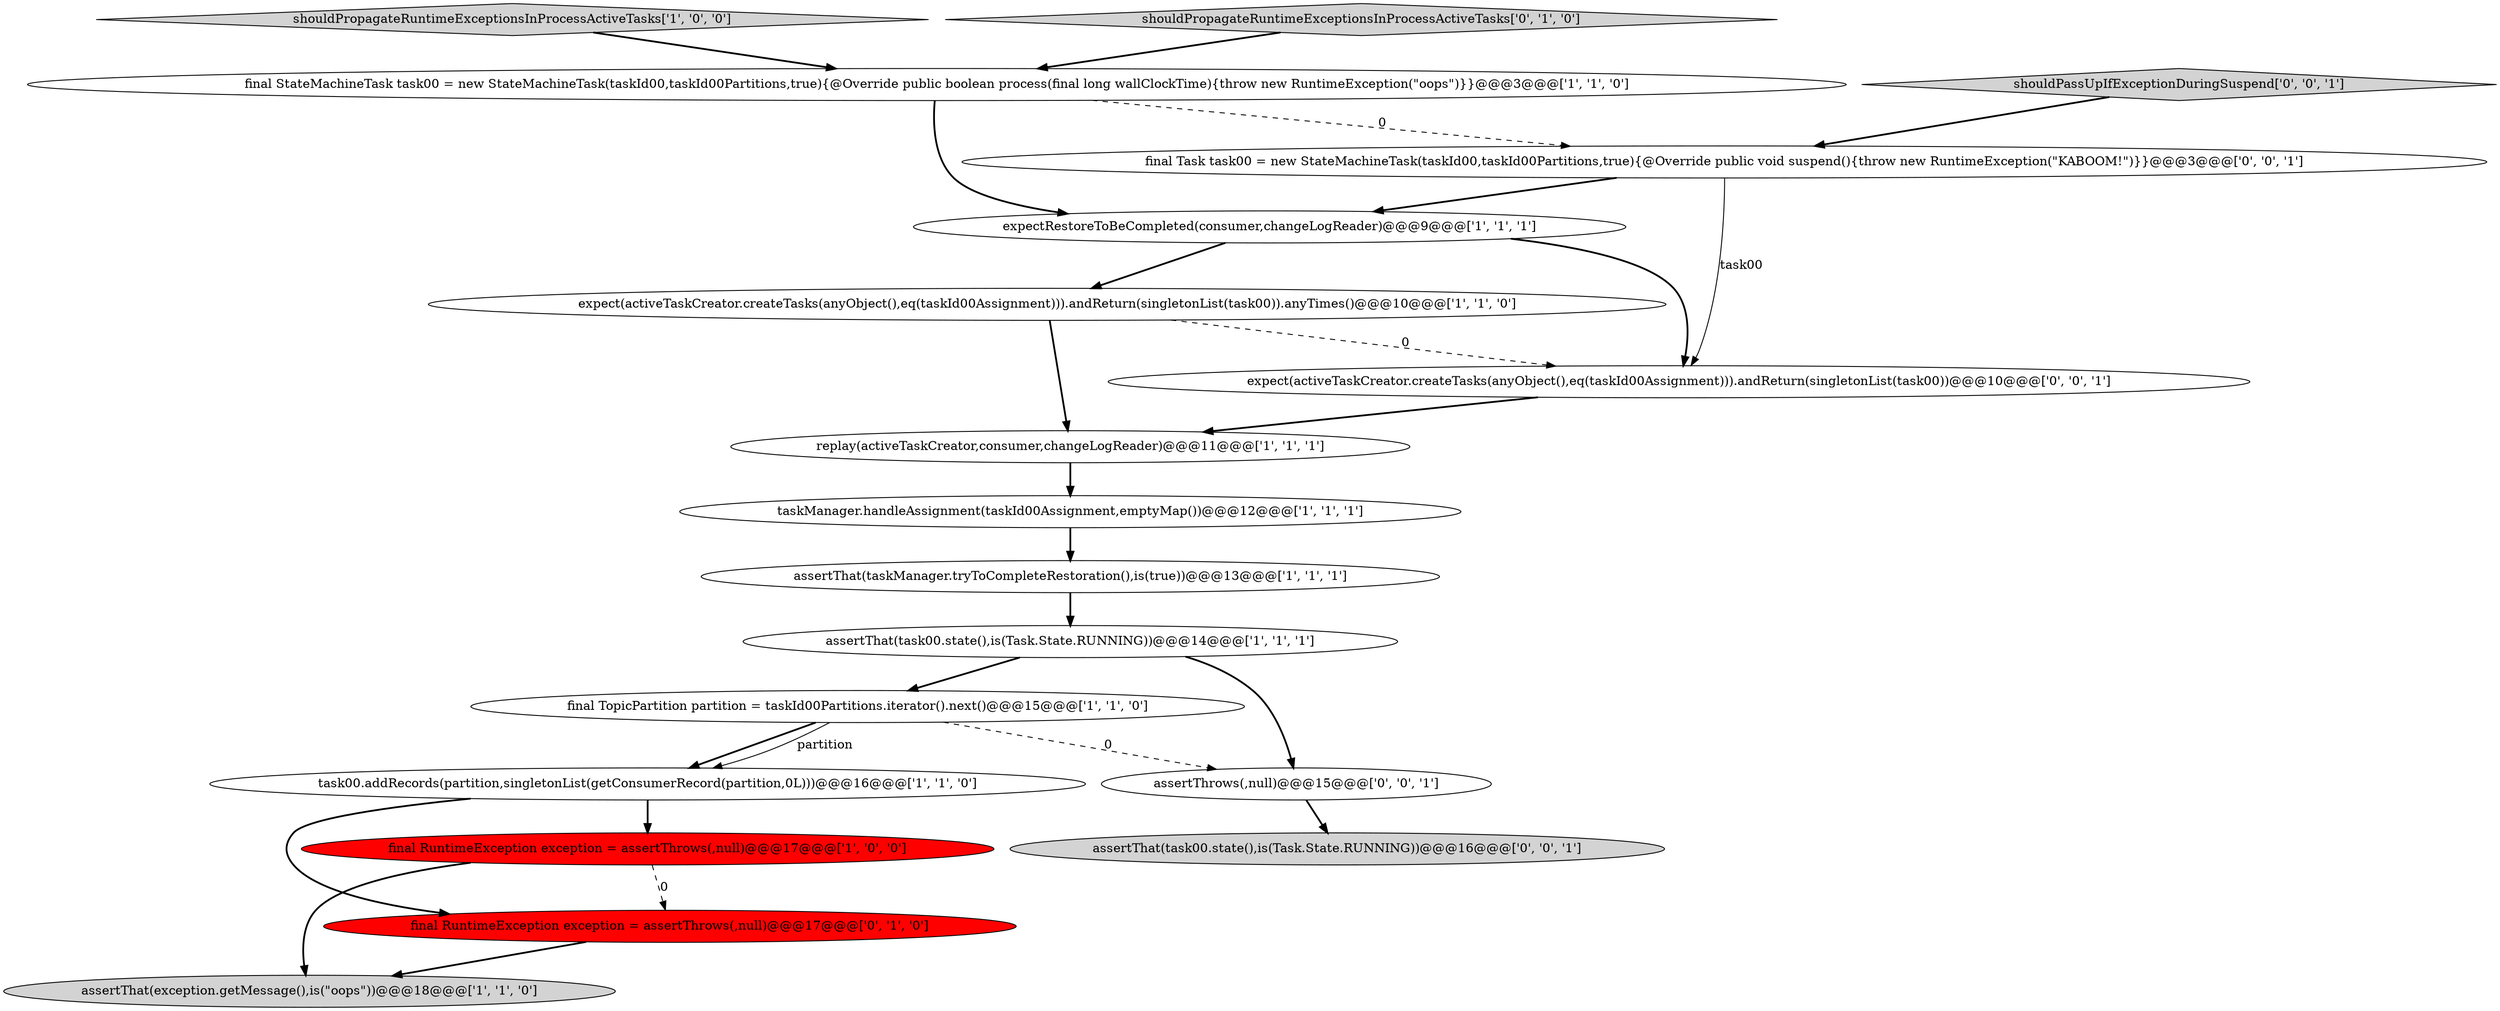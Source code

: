 digraph {
14 [style = filled, label = "expect(activeTaskCreator.createTasks(anyObject(),eq(taskId00Assignment))).andReturn(singletonList(task00))@@@10@@@['0', '0', '1']", fillcolor = white, shape = ellipse image = "AAA0AAABBB3BBB"];
5 [style = filled, label = "final TopicPartition partition = taskId00Partitions.iterator().next()@@@15@@@['1', '1', '0']", fillcolor = white, shape = ellipse image = "AAA0AAABBB1BBB"];
9 [style = filled, label = "shouldPropagateRuntimeExceptionsInProcessActiveTasks['1', '0', '0']", fillcolor = lightgray, shape = diamond image = "AAA0AAABBB1BBB"];
15 [style = filled, label = "final Task task00 = new StateMachineTask(taskId00,taskId00Partitions,true){@Override public void suspend(){throw new RuntimeException(\"KABOOM!\")}}@@@3@@@['0', '0', '1']", fillcolor = white, shape = ellipse image = "AAA0AAABBB3BBB"];
13 [style = filled, label = "shouldPropagateRuntimeExceptionsInProcessActiveTasks['0', '1', '0']", fillcolor = lightgray, shape = diamond image = "AAA0AAABBB2BBB"];
16 [style = filled, label = "assertThrows(,null)@@@15@@@['0', '0', '1']", fillcolor = white, shape = ellipse image = "AAA0AAABBB3BBB"];
11 [style = filled, label = "assertThat(taskManager.tryToCompleteRestoration(),is(true))@@@13@@@['1', '1', '1']", fillcolor = white, shape = ellipse image = "AAA0AAABBB1BBB"];
6 [style = filled, label = "final RuntimeException exception = assertThrows(,null)@@@17@@@['1', '0', '0']", fillcolor = red, shape = ellipse image = "AAA1AAABBB1BBB"];
8 [style = filled, label = "task00.addRecords(partition,singletonList(getConsumerRecord(partition,0L)))@@@16@@@['1', '1', '0']", fillcolor = white, shape = ellipse image = "AAA0AAABBB1BBB"];
7 [style = filled, label = "taskManager.handleAssignment(taskId00Assignment,emptyMap())@@@12@@@['1', '1', '1']", fillcolor = white, shape = ellipse image = "AAA0AAABBB1BBB"];
2 [style = filled, label = "assertThat(task00.state(),is(Task.State.RUNNING))@@@14@@@['1', '1', '1']", fillcolor = white, shape = ellipse image = "AAA0AAABBB1BBB"];
4 [style = filled, label = "final StateMachineTask task00 = new StateMachineTask(taskId00,taskId00Partitions,true){@Override public boolean process(final long wallClockTime){throw new RuntimeException(\"oops\")}}@@@3@@@['1', '1', '0']", fillcolor = white, shape = ellipse image = "AAA0AAABBB1BBB"];
0 [style = filled, label = "expectRestoreToBeCompleted(consumer,changeLogReader)@@@9@@@['1', '1', '1']", fillcolor = white, shape = ellipse image = "AAA0AAABBB1BBB"];
1 [style = filled, label = "assertThat(exception.getMessage(),is(\"oops\"))@@@18@@@['1', '1', '0']", fillcolor = lightgray, shape = ellipse image = "AAA0AAABBB1BBB"];
10 [style = filled, label = "replay(activeTaskCreator,consumer,changeLogReader)@@@11@@@['1', '1', '1']", fillcolor = white, shape = ellipse image = "AAA0AAABBB1BBB"];
3 [style = filled, label = "expect(activeTaskCreator.createTasks(anyObject(),eq(taskId00Assignment))).andReturn(singletonList(task00)).anyTimes()@@@10@@@['1', '1', '0']", fillcolor = white, shape = ellipse image = "AAA0AAABBB1BBB"];
18 [style = filled, label = "assertThat(task00.state(),is(Task.State.RUNNING))@@@16@@@['0', '0', '1']", fillcolor = lightgray, shape = ellipse image = "AAA0AAABBB3BBB"];
12 [style = filled, label = "final RuntimeException exception = assertThrows(,null)@@@17@@@['0', '1', '0']", fillcolor = red, shape = ellipse image = "AAA1AAABBB2BBB"];
17 [style = filled, label = "shouldPassUpIfExceptionDuringSuspend['0', '0', '1']", fillcolor = lightgray, shape = diamond image = "AAA0AAABBB3BBB"];
0->3 [style = bold, label=""];
5->8 [style = bold, label=""];
7->11 [style = bold, label=""];
16->18 [style = bold, label=""];
9->4 [style = bold, label=""];
14->10 [style = bold, label=""];
8->6 [style = bold, label=""];
12->1 [style = bold, label=""];
10->7 [style = bold, label=""];
11->2 [style = bold, label=""];
4->0 [style = bold, label=""];
6->12 [style = dashed, label="0"];
5->16 [style = dashed, label="0"];
3->10 [style = bold, label=""];
6->1 [style = bold, label=""];
0->14 [style = bold, label=""];
4->15 [style = dashed, label="0"];
15->0 [style = bold, label=""];
5->8 [style = solid, label="partition"];
17->15 [style = bold, label=""];
15->14 [style = solid, label="task00"];
3->14 [style = dashed, label="0"];
8->12 [style = bold, label=""];
2->5 [style = bold, label=""];
13->4 [style = bold, label=""];
2->16 [style = bold, label=""];
}
